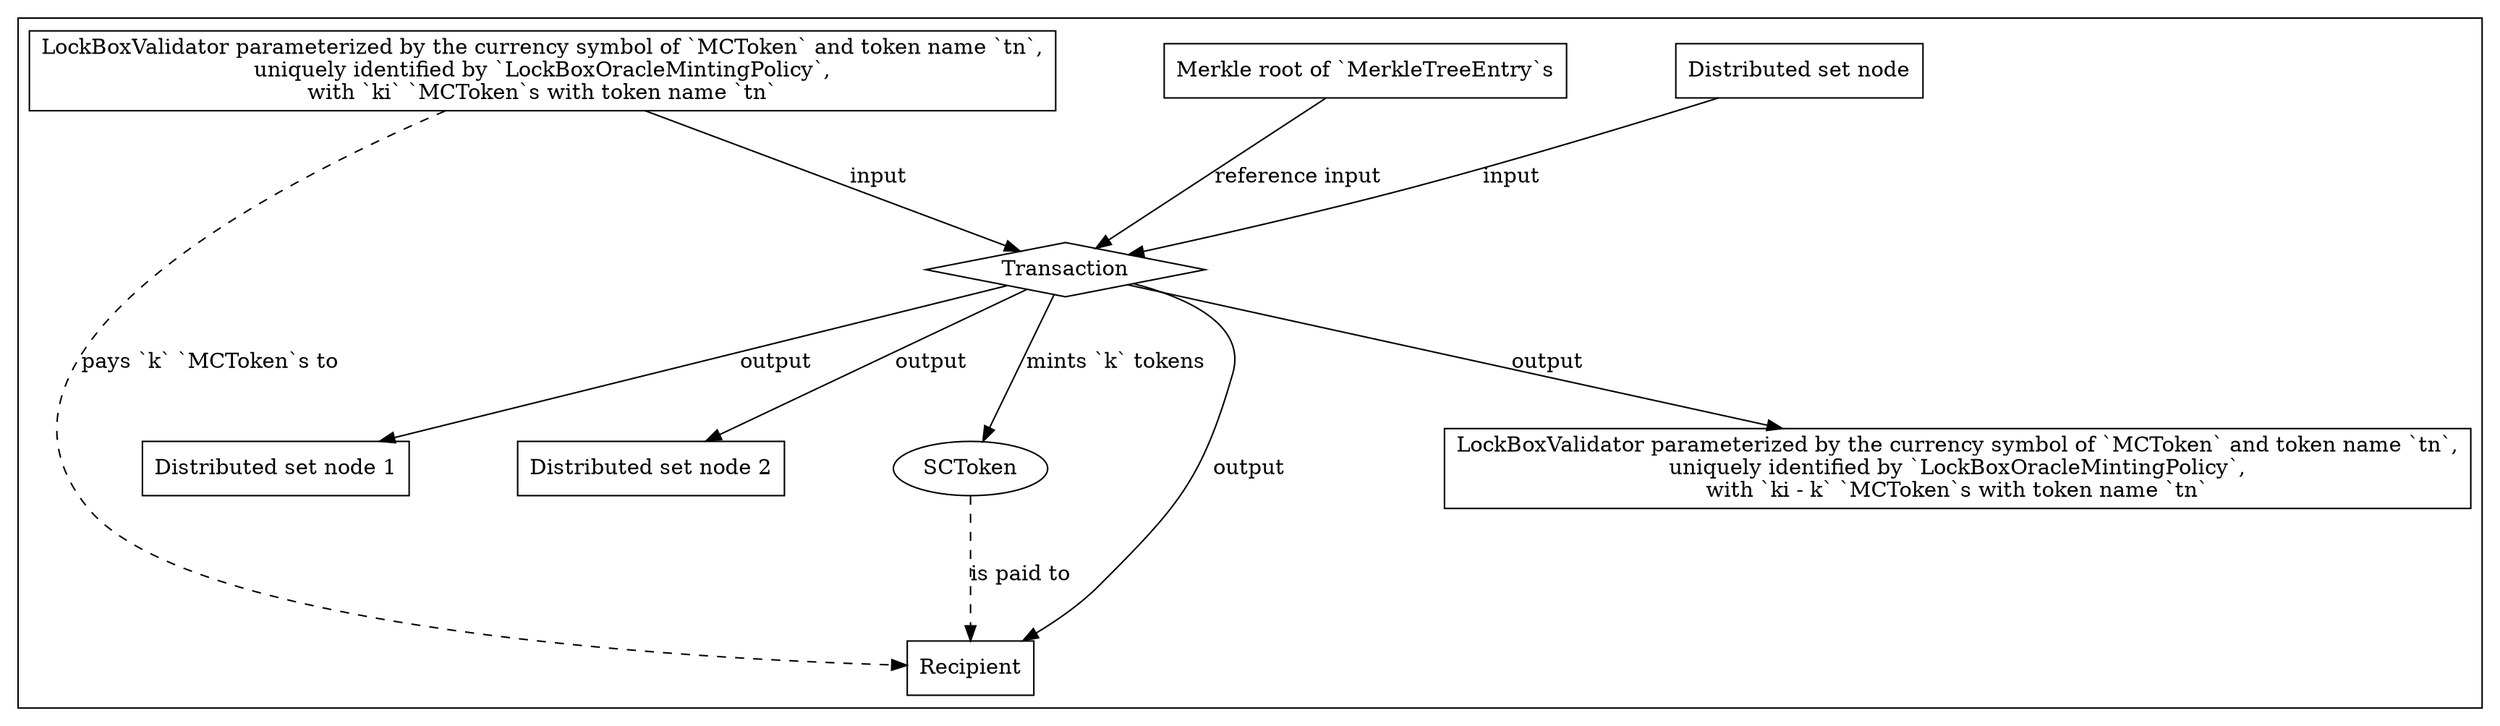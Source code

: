 strict digraph {
  node [shape=record]
  graph [nodesep="1", ranksep="1"]

  subgraph cluster_tx1 {
      DistributedSetNode [ label = "Distributed set node"];
      MerkleRoot [ label = "Merkle root of `MerkleTreeEntry`s"];
      LockBoxValidator1 [ label = "LockBoxValidator parameterized by the currency symbol of `MCToken` and token name `tn`,\nuniquely identified by `LockBoxOracleMintingPolicy`,\nwith `ki` `MCToken`s with token name `tn`"];
      Transaction [ shape=diamond ];

      LockBoxValidator2 [ label = "LockBoxValidator parameterized by the currency symbol of `MCToken` and token name `tn`,\nuniquely identified by `LockBoxOracleMintingPolicy`,\nwith `ki - k` `MCToken`s with token name `tn`"];
      DistributedSetNode1 [ label = "Distributed set node 1"];
      DistributedSetNode2 [ label = "Distributed set node 2"];
      SCToken [ shape = ellipse ];
      Recipient [ label = "Recipient" ] ;

      LockBoxValidator1 -> Transaction [ label = "input" ];
      DistributedSetNode -> Transaction [ label = "input" ];
      MerkleRoot -> Transaction [ label = "reference input" ];
      Transaction -> DistributedSetNode1 [ label = "output" ];
      Transaction -> DistributedSetNode2 [ label = "output" ];
      Transaction -> SCToken [ label = "mints `k` tokens" ];
      Transaction -> LockBoxValidator2 [ label = "output" ];
      Transaction -> Recipient [ label = "output" ];
      SCToken -> Recipient [ label = "is paid to", style=dashed ];
      LockBoxValidator1 -> Recipient [ label = "pays `k` `MCToken`s to", style=dashed ];
  }

  // UnlockMintingPolicy -> Recipient [ label = "is paid to", style=dashed ];

  // UserWallet1 [ label = "User wallet with 10 UnlockMintingPolicy tokens\nwith token name `blake2b(serialiseData((MCToken, tn)))`"];
  // Transaction [ shape=diamond ];
  // LockBoxValidator2 [label = "LockBoxValidator with 3 `MCToken`s\nwith token name `tn`"];
  // UserWallet2 [ label = "UserWallet with 7 `MCToken`s\nwith token name `tn`" ] ;

  // LockBoxValidator1 -> Transaction [ label = "input" ];
  // LockBoxValidator2 -> Transaction [ label = "input" ];
  // UserWallet1 -> Transaction [ label = "input" ];

  // Transaction -> LockBoxValidator3 [ label = "output" ];
  // Transaction -> UserWallet2 [ label = "output" ];
  // Transaction -> UnlockMintingPolicy [ label = "burns" ];
}
